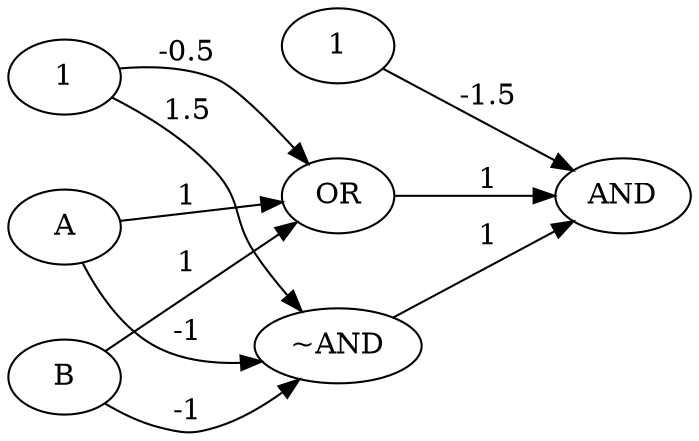 digraph "graph" {rankdir=LR;     {rank=same; a[label="A"];b[label="B"];const1[label="1"];}     {rank=same; d[label="OR"];e[label="~AND"];const2[label="1"];}     {rank=same; g[label="AND"]}     const1 -> d[label="-0.5"];const1 -> e[label="1.5"];const1 -> a[style="invis"];     a -> d[label="1"];a -> e[label="-1"];a -> b[style="invis"];     b -> d[label="1"];b -> e[label="-1"];     const2 -> g[label="-1.5"];const2 -> d[style="invis"];     d -> g[label="1"]; d -> e[style="invis"];     e -> g[label="1"];     }
